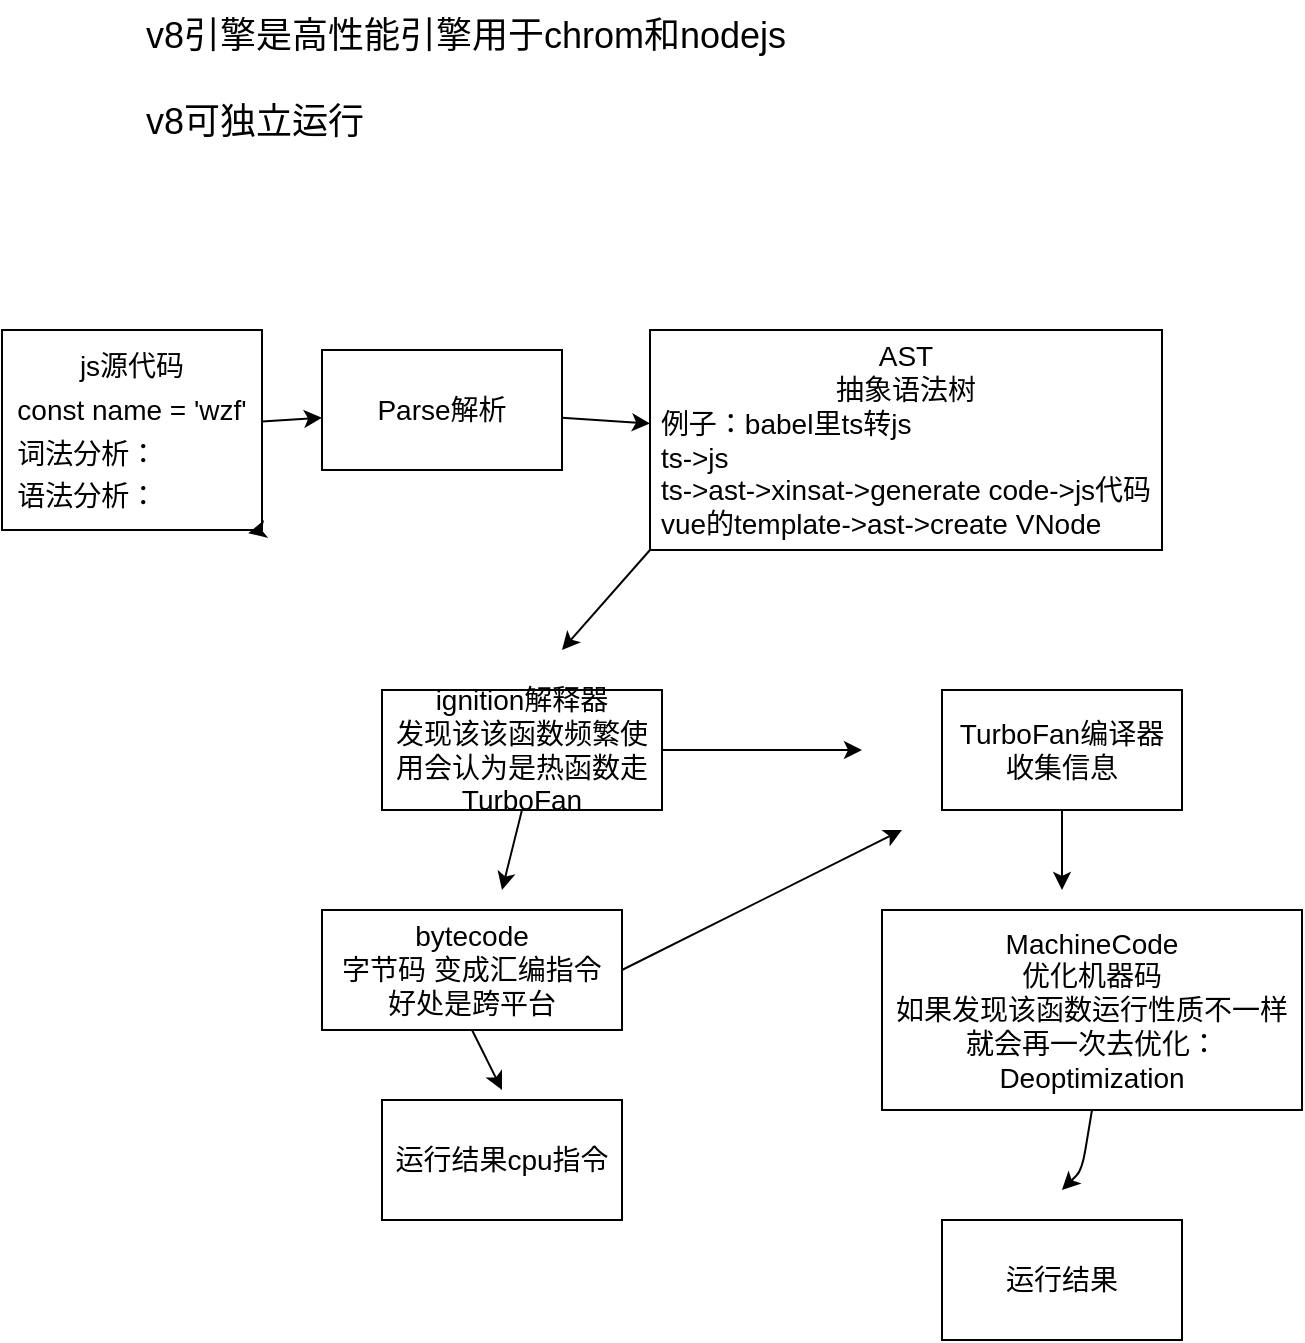 <mxfile>
    <diagram id="6adA1HiC93APBKQdbUE9" name="第 1 页">
        <mxGraphModel dx="953" dy="821" grid="1" gridSize="10" guides="1" tooltips="1" connect="1" arrows="1" fold="1" page="1" pageScale="1" pageWidth="827" pageHeight="1169" math="0" shadow="0">
            <root>
                <mxCell id="0"/>
                <mxCell id="1" parent="0"/>
                <mxCell id="2" value="&lt;font style=&quot;font-size: 18px;&quot;&gt;v8引擎是高性能引擎用于chrom和nodejs&lt;br&gt;&lt;br&gt;v8可独立运行&lt;/font&gt;" style="text;html=1;align=left;verticalAlign=middle;resizable=0;points=[];autosize=1;strokeColor=none;fillColor=none;" vertex="1" parent="1">
                    <mxGeometry x="100" y="35" width="340" height="80" as="geometry"/>
                </mxCell>
                <mxCell id="8" value="" style="edgeStyle=none;html=1;fontSize=14;" edge="1" parent="1" source="4" target="7">
                    <mxGeometry relative="1" as="geometry"/>
                </mxCell>
                <mxCell id="4" value="&lt;font style=&quot;&quot;&gt;&lt;span style=&quot;font-size: 14px;&quot;&gt;js源代码&lt;/span&gt;&lt;br&gt;&lt;span style=&quot;font-size: 14px;&quot;&gt;const name = 'wzf'&lt;/span&gt;&lt;br&gt;&lt;div style=&quot;text-align: left;&quot;&gt;&lt;span style=&quot;font-size: 14px;&quot;&gt;词法分析：&lt;/span&gt;&lt;/div&gt;&lt;div style=&quot;text-align: left;&quot;&gt;&lt;span style=&quot;font-size: 14px;&quot;&gt;语法分析：&lt;/span&gt;&lt;/div&gt;&lt;/font&gt;" style="whiteSpace=wrap;html=1;fontSize=18;" vertex="1" parent="1">
                    <mxGeometry x="30" y="200" width="130" height="100" as="geometry"/>
                </mxCell>
                <mxCell id="5" style="edgeStyle=none;html=1;exitX=1;exitY=1;exitDx=0;exitDy=0;entryX=0.947;entryY=1.016;entryDx=0;entryDy=0;entryPerimeter=0;fontSize=14;" edge="1" parent="1" source="4" target="4">
                    <mxGeometry relative="1" as="geometry"/>
                </mxCell>
                <mxCell id="87" style="edgeStyle=none;html=1;exitX=0;exitY=1;exitDx=0;exitDy=0;fontSize=14;" edge="1" parent="1" source="6">
                    <mxGeometry relative="1" as="geometry">
                        <mxPoint x="310" y="360" as="targetPoint"/>
                    </mxGeometry>
                </mxCell>
                <mxCell id="6" value="AST&lt;br&gt;抽象语法树&lt;br&gt;&lt;div style=&quot;text-align: left;&quot;&gt;&lt;span style=&quot;background-color: initial;&quot;&gt;例子：babel里ts转js&lt;/span&gt;&lt;/div&gt;&lt;div style=&quot;text-align: left;&quot;&gt;&lt;span style=&quot;background-color: initial;&quot;&gt;ts-&amp;gt;js&lt;/span&gt;&lt;/div&gt;&lt;div style=&quot;text-align: left;&quot;&gt;&lt;span style=&quot;background-color: initial;&quot;&gt;ts-&amp;gt;ast-&amp;gt;xinsat-&amp;gt;generate code-&amp;gt;js代码&lt;/span&gt;&lt;/div&gt;&lt;div style=&quot;text-align: left;&quot;&gt;&lt;span style=&quot;background-color: initial;&quot;&gt;vue的template-&amp;gt;ast-&amp;gt;create VNode&lt;/span&gt;&lt;/div&gt;" style="whiteSpace=wrap;html=1;fontSize=14;" vertex="1" parent="1">
                    <mxGeometry x="354" y="200" width="256" height="110" as="geometry"/>
                </mxCell>
                <mxCell id="9" value="" style="edgeStyle=none;html=1;fontSize=14;" edge="1" parent="1" source="7" target="6">
                    <mxGeometry relative="1" as="geometry"/>
                </mxCell>
                <mxCell id="7" value="Parse解析" style="whiteSpace=wrap;html=1;fontSize=14;" vertex="1" parent="1">
                    <mxGeometry x="190" y="210" width="120" height="60" as="geometry"/>
                </mxCell>
                <mxCell id="88" style="edgeStyle=none;html=1;exitX=0.5;exitY=1;exitDx=0;exitDy=0;fontSize=14;" edge="1" parent="1" source="86">
                    <mxGeometry relative="1" as="geometry">
                        <mxPoint x="280" y="480" as="targetPoint"/>
                    </mxGeometry>
                </mxCell>
                <mxCell id="93" style="edgeStyle=none;html=1;exitX=1;exitY=0.5;exitDx=0;exitDy=0;fontSize=14;" edge="1" parent="1" source="86">
                    <mxGeometry relative="1" as="geometry">
                        <mxPoint x="460" y="410" as="targetPoint"/>
                    </mxGeometry>
                </mxCell>
                <mxCell id="86" value="ignition解释器&lt;br&gt;发现该该函数频繁使用会认为是热函数走TurboFan" style="whiteSpace=wrap;html=1;fontSize=14;" vertex="1" parent="1">
                    <mxGeometry x="220" y="380" width="140" height="60" as="geometry"/>
                </mxCell>
                <mxCell id="90" style="edgeStyle=none;html=1;exitX=0.5;exitY=1;exitDx=0;exitDy=0;fontSize=14;" edge="1" parent="1" source="89">
                    <mxGeometry relative="1" as="geometry">
                        <mxPoint x="280" y="580" as="targetPoint"/>
                    </mxGeometry>
                </mxCell>
                <mxCell id="98" style="edgeStyle=none;html=1;exitX=1;exitY=0.5;exitDx=0;exitDy=0;fontSize=14;" edge="1" parent="1" source="89">
                    <mxGeometry relative="1" as="geometry">
                        <mxPoint x="480" y="450" as="targetPoint"/>
                    </mxGeometry>
                </mxCell>
                <mxCell id="89" value="bytecode&lt;br&gt;字节码 变成汇编指令&lt;br&gt;好处是跨平台" style="whiteSpace=wrap;html=1;fontSize=14;" vertex="1" parent="1">
                    <mxGeometry x="190" y="490" width="150" height="60" as="geometry"/>
                </mxCell>
                <mxCell id="91" value="运行结果cpu指令" style="whiteSpace=wrap;html=1;fontSize=14;" vertex="1" parent="1">
                    <mxGeometry x="220" y="585" width="120" height="60" as="geometry"/>
                </mxCell>
                <mxCell id="94" style="edgeStyle=none;html=1;exitX=0.5;exitY=1;exitDx=0;exitDy=0;fontSize=14;" edge="1" parent="1" source="92">
                    <mxGeometry relative="1" as="geometry">
                        <mxPoint x="560" y="480" as="targetPoint"/>
                    </mxGeometry>
                </mxCell>
                <mxCell id="92" value="TurboFan编译器&lt;br&gt;收集信息" style="whiteSpace=wrap;html=1;fontSize=14;" vertex="1" parent="1">
                    <mxGeometry x="500" y="380" width="120" height="60" as="geometry"/>
                </mxCell>
                <mxCell id="96" style="edgeStyle=none;html=1;exitX=0.5;exitY=1;exitDx=0;exitDy=0;fontSize=14;" edge="1" parent="1" source="95">
                    <mxGeometry relative="1" as="geometry">
                        <mxPoint x="560" y="630" as="targetPoint"/>
                        <Array as="points">
                            <mxPoint x="570" y="620"/>
                        </Array>
                    </mxGeometry>
                </mxCell>
                <mxCell id="95" value="MachineCode&lt;br&gt;优化机器码&lt;br&gt;如果发现该函数运行性质不一样就会再一次去优化：Deoptimization" style="whiteSpace=wrap;html=1;fontSize=14;" vertex="1" parent="1">
                    <mxGeometry x="470" y="490" width="210" height="100" as="geometry"/>
                </mxCell>
                <mxCell id="97" value="运行结果" style="whiteSpace=wrap;html=1;fontSize=14;" vertex="1" parent="1">
                    <mxGeometry x="500" y="645" width="120" height="60" as="geometry"/>
                </mxCell>
            </root>
        </mxGraphModel>
    </diagram>
</mxfile>